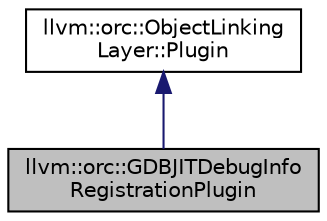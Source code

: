 digraph "llvm::orc::GDBJITDebugInfoRegistrationPlugin"
{
 // LATEX_PDF_SIZE
  bgcolor="transparent";
  edge [fontname="Helvetica",fontsize="10",labelfontname="Helvetica",labelfontsize="10"];
  node [fontname="Helvetica",fontsize="10",shape=record];
  Node1 [label="llvm::orc::GDBJITDebugInfo\lRegistrationPlugin",height=0.2,width=0.4,color="black", fillcolor="grey75", style="filled", fontcolor="black",tooltip="For each object containing debug info, installs JITLink passes to synthesize a debug object and then ..."];
  Node2 -> Node1 [dir="back",color="midnightblue",fontsize="10",style="solid",fontname="Helvetica"];
  Node2 [label="llvm::orc::ObjectLinking\lLayer::Plugin",height=0.2,width=0.4,color="black",URL="$classllvm_1_1orc_1_1ObjectLinkingLayer_1_1Plugin.html",tooltip="Plugin instances can be added to the ObjectLinkingLayer to receive callbacks when code is loaded or e..."];
}
